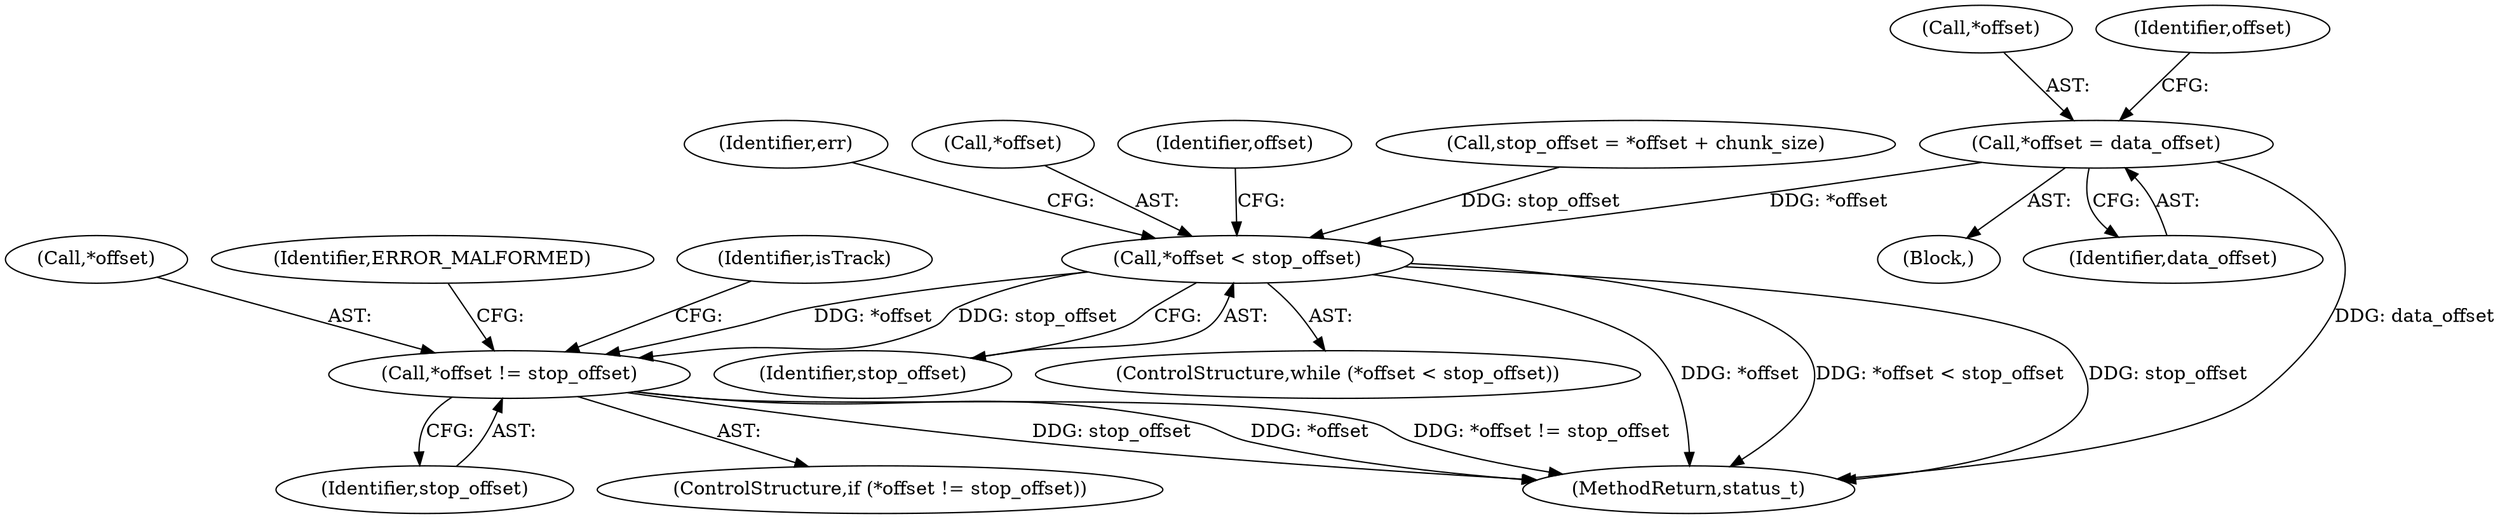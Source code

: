 digraph "0_Android_8a3a2f6ea7defe1a81bb32b3c9f3537f84749b9d@pointer" {
"1000601" [label="(Call,*offset = data_offset)"];
"1000606" [label="(Call,*offset < stop_offset)"];
"1000636" [label="(Call,*offset != stop_offset)"];
"1000637" [label="(Call,*offset)"];
"1000613" [label="(Identifier,err)"];
"1000442" [label="(Block,)"];
"1000609" [label="(Identifier,stop_offset)"];
"1000639" [label="(Identifier,stop_offset)"];
"1000607" [label="(Call,*offset)"];
"1000605" [label="(ControlStructure,while (*offset < stop_offset))"];
"1000601" [label="(Call,*offset = data_offset)"];
"1000606" [label="(Call,*offset < stop_offset)"];
"1000638" [label="(Identifier,offset)"];
"1000636" [label="(Call,*offset != stop_offset)"];
"1000602" [label="(Call,*offset)"];
"1000642" [label="(Identifier,ERROR_MALFORMED)"];
"1000644" [label="(Identifier,isTrack)"];
"1000604" [label="(Identifier,data_offset)"];
"1000635" [label="(ControlStructure,if (*offset != stop_offset))"];
"1000608" [label="(Identifier,offset)"];
"1000595" [label="(Call,stop_offset = *offset + chunk_size)"];
"1003903" [label="(MethodReturn,status_t)"];
"1000601" -> "1000442"  [label="AST: "];
"1000601" -> "1000604"  [label="CFG: "];
"1000602" -> "1000601"  [label="AST: "];
"1000604" -> "1000601"  [label="AST: "];
"1000608" -> "1000601"  [label="CFG: "];
"1000601" -> "1003903"  [label="DDG: data_offset"];
"1000601" -> "1000606"  [label="DDG: *offset"];
"1000606" -> "1000605"  [label="AST: "];
"1000606" -> "1000609"  [label="CFG: "];
"1000607" -> "1000606"  [label="AST: "];
"1000609" -> "1000606"  [label="AST: "];
"1000613" -> "1000606"  [label="CFG: "];
"1000638" -> "1000606"  [label="CFG: "];
"1000606" -> "1003903"  [label="DDG: *offset"];
"1000606" -> "1003903"  [label="DDG: *offset < stop_offset"];
"1000606" -> "1003903"  [label="DDG: stop_offset"];
"1000595" -> "1000606"  [label="DDG: stop_offset"];
"1000606" -> "1000636"  [label="DDG: *offset"];
"1000606" -> "1000636"  [label="DDG: stop_offset"];
"1000636" -> "1000635"  [label="AST: "];
"1000636" -> "1000639"  [label="CFG: "];
"1000637" -> "1000636"  [label="AST: "];
"1000639" -> "1000636"  [label="AST: "];
"1000642" -> "1000636"  [label="CFG: "];
"1000644" -> "1000636"  [label="CFG: "];
"1000636" -> "1003903"  [label="DDG: stop_offset"];
"1000636" -> "1003903"  [label="DDG: *offset"];
"1000636" -> "1003903"  [label="DDG: *offset != stop_offset"];
}
